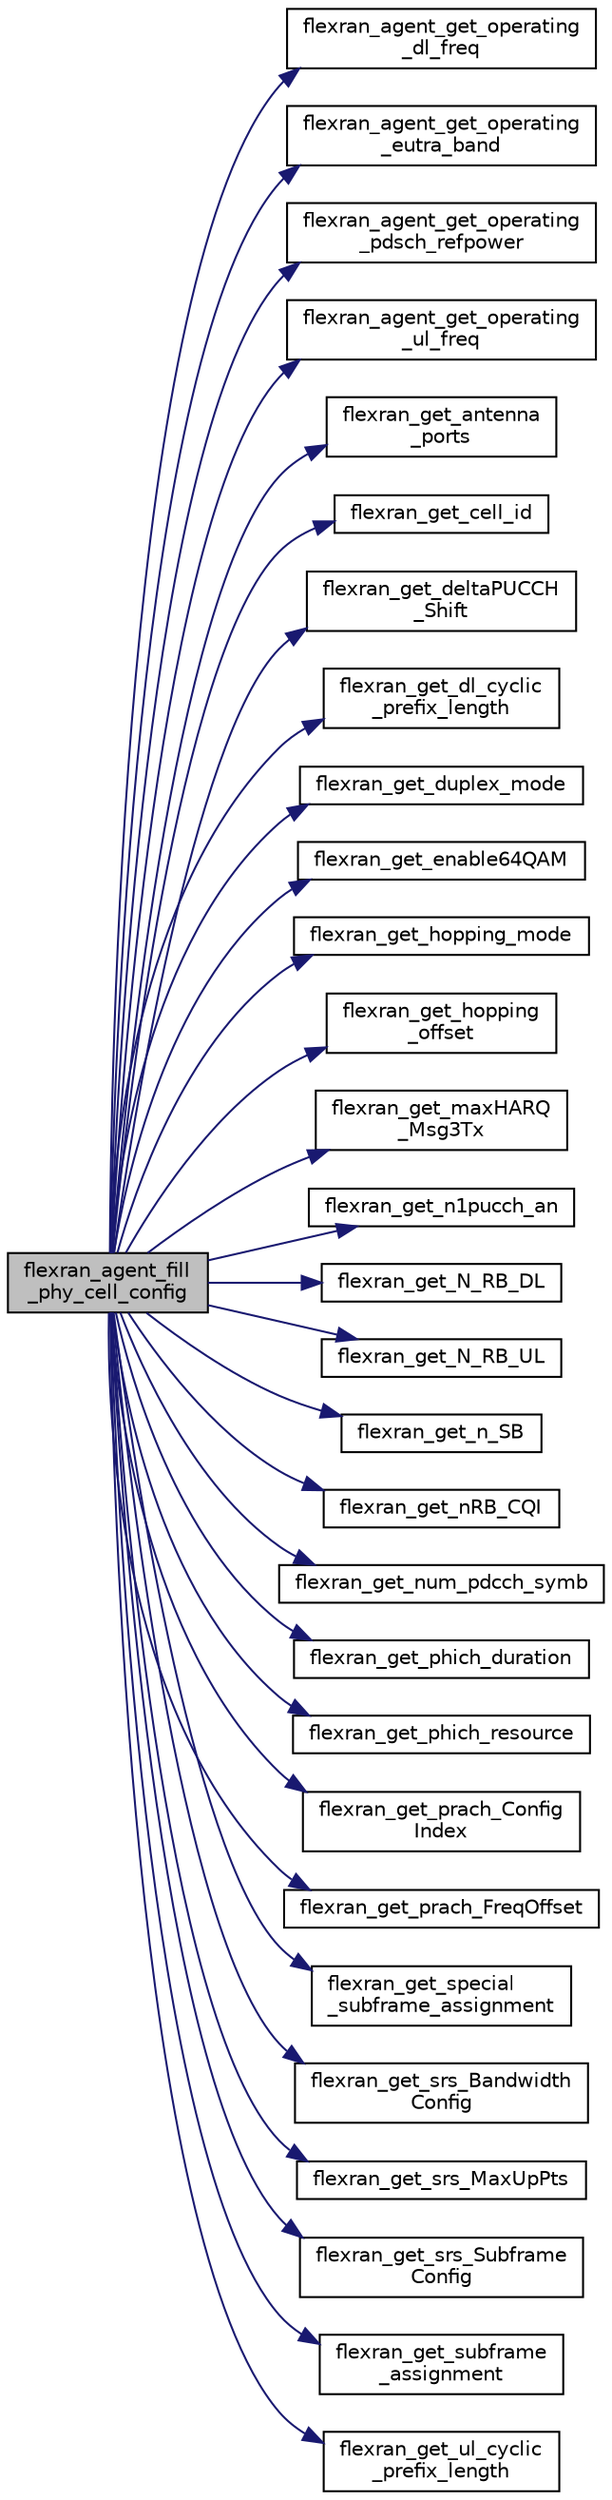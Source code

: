 digraph "flexran_agent_fill_phy_cell_config"
{
 // LATEX_PDF_SIZE
  edge [fontname="Helvetica",fontsize="10",labelfontname="Helvetica",labelfontsize="10"];
  node [fontname="Helvetica",fontsize="10",shape=record];
  rankdir="LR";
  Node1 [label="flexran_agent_fill\l_phy_cell_config",height=0.2,width=0.4,color="black", fillcolor="grey75", style="filled", fontcolor="black",tooltip=" "];
  Node1 -> Node2 [color="midnightblue",fontsize="10",style="solid",fontname="Helvetica"];
  Node2 [label="flexran_agent_get_operating\l_dl_freq",height=0.2,width=0.4,color="black", fillcolor="white", style="filled",URL="$flexran__agent__ran__api_8c.html#ac1906cc640331ea699fe1201637aa230",tooltip=" "];
  Node1 -> Node3 [color="midnightblue",fontsize="10",style="solid",fontname="Helvetica"];
  Node3 [label="flexran_agent_get_operating\l_eutra_band",height=0.2,width=0.4,color="black", fillcolor="white", style="filled",URL="$flexran__agent__ran__api_8c.html#a87dc86870470aabdde5901794bcdf365",tooltip=" "];
  Node1 -> Node4 [color="midnightblue",fontsize="10",style="solid",fontname="Helvetica"];
  Node4 [label="flexran_agent_get_operating\l_pdsch_refpower",height=0.2,width=0.4,color="black", fillcolor="white", style="filled",URL="$flexran__agent__ran__api_8c.html#adb093f07ff320bde474e29ef0464117a",tooltip=" "];
  Node1 -> Node5 [color="midnightblue",fontsize="10",style="solid",fontname="Helvetica"];
  Node5 [label="flexran_agent_get_operating\l_ul_freq",height=0.2,width=0.4,color="black", fillcolor="white", style="filled",URL="$flexran__agent__ran__api_8c.html#ae2ed9cae8012b060fc17bf36ebbab09e",tooltip=" "];
  Node1 -> Node6 [color="midnightblue",fontsize="10",style="solid",fontname="Helvetica"];
  Node6 [label="flexran_get_antenna\l_ports",height=0.2,width=0.4,color="black", fillcolor="white", style="filled",URL="$flexran__agent__ran__api_8c.html#a33f0f1e6c2e1381235e7c0121cedc801",tooltip=" "];
  Node1 -> Node7 [color="midnightblue",fontsize="10",style="solid",fontname="Helvetica"];
  Node7 [label="flexran_get_cell_id",height=0.2,width=0.4,color="black", fillcolor="white", style="filled",URL="$flexran__agent__ran__api_8c.html#ab0f8e305765eac96d177dcf2e3b79669",tooltip=" "];
  Node1 -> Node8 [color="midnightblue",fontsize="10",style="solid",fontname="Helvetica"];
  Node8 [label="flexran_get_deltaPUCCH\l_Shift",height=0.2,width=0.4,color="black", fillcolor="white", style="filled",URL="$flexran__agent__ran__api_8c.html#a99662efb189ef54fdef0110b29ea4823",tooltip=" "];
  Node1 -> Node9 [color="midnightblue",fontsize="10",style="solid",fontname="Helvetica"];
  Node9 [label="flexran_get_dl_cyclic\l_prefix_length",height=0.2,width=0.4,color="black", fillcolor="white", style="filled",URL="$flexran__agent__ran__api_8c.html#ab73f3a7c7b23a5193d165b1974ce4334",tooltip=" "];
  Node1 -> Node10 [color="midnightblue",fontsize="10",style="solid",fontname="Helvetica"];
  Node10 [label="flexran_get_duplex_mode",height=0.2,width=0.4,color="black", fillcolor="white", style="filled",URL="$flexran__agent__ran__api_8c.html#a1298aee238273bfbb630ef65ce4388a7",tooltip=" "];
  Node1 -> Node11 [color="midnightblue",fontsize="10",style="solid",fontname="Helvetica"];
  Node11 [label="flexran_get_enable64QAM",height=0.2,width=0.4,color="black", fillcolor="white", style="filled",URL="$flexran__agent__ran__api_8c.html#ad4fa05c5a4ed5212a3e04eb8cc8d23d0",tooltip=" "];
  Node1 -> Node12 [color="midnightblue",fontsize="10",style="solid",fontname="Helvetica"];
  Node12 [label="flexran_get_hopping_mode",height=0.2,width=0.4,color="black", fillcolor="white", style="filled",URL="$flexran__agent__ran__api_8c.html#a50568110087e205110955658b0817887",tooltip=" "];
  Node1 -> Node13 [color="midnightblue",fontsize="10",style="solid",fontname="Helvetica"];
  Node13 [label="flexran_get_hopping\l_offset",height=0.2,width=0.4,color="black", fillcolor="white", style="filled",URL="$flexran__agent__ran__api_8c.html#a91ebe5f720111466d475e71dcd0791d5",tooltip=" "];
  Node1 -> Node14 [color="midnightblue",fontsize="10",style="solid",fontname="Helvetica"];
  Node14 [label="flexran_get_maxHARQ\l_Msg3Tx",height=0.2,width=0.4,color="black", fillcolor="white", style="filled",URL="$flexran__agent__ran__api_8c.html#a9296e88dae75fc117251d96155d2eb3b",tooltip=" "];
  Node1 -> Node15 [color="midnightblue",fontsize="10",style="solid",fontname="Helvetica"];
  Node15 [label="flexran_get_n1pucch_an",height=0.2,width=0.4,color="black", fillcolor="white", style="filled",URL="$flexran__agent__ran__api_8c.html#af82cc5294558ba5b350b05835a45e5be",tooltip=" "];
  Node1 -> Node16 [color="midnightblue",fontsize="10",style="solid",fontname="Helvetica"];
  Node16 [label="flexran_get_N_RB_DL",height=0.2,width=0.4,color="black", fillcolor="white", style="filled",URL="$flexran__agent__ran__api_8c.html#a4ae39789f136f14f0324863ec9cee080",tooltip=" "];
  Node1 -> Node17 [color="midnightblue",fontsize="10",style="solid",fontname="Helvetica"];
  Node17 [label="flexran_get_N_RB_UL",height=0.2,width=0.4,color="black", fillcolor="white", style="filled",URL="$flexran__agent__ran__api_8c.html#a1b60c165f7fc732805fcb9f0748cea7f",tooltip=" "];
  Node1 -> Node18 [color="midnightblue",fontsize="10",style="solid",fontname="Helvetica"];
  Node18 [label="flexran_get_n_SB",height=0.2,width=0.4,color="black", fillcolor="white", style="filled",URL="$flexran__agent__ran__api_8c.html#a69c58047c002351b09546a51abf6cf2c",tooltip=" "];
  Node1 -> Node19 [color="midnightblue",fontsize="10",style="solid",fontname="Helvetica"];
  Node19 [label="flexran_get_nRB_CQI",height=0.2,width=0.4,color="black", fillcolor="white", style="filled",URL="$flexran__agent__ran__api_8c.html#ae9aa6bd180cf20053203b2c9fdd56398",tooltip=" "];
  Node1 -> Node20 [color="midnightblue",fontsize="10",style="solid",fontname="Helvetica"];
  Node20 [label="flexran_get_num_pdcch_symb",height=0.2,width=0.4,color="black", fillcolor="white", style="filled",URL="$flexran__agent__ran__api_8c.html#a0924358cd7a3e6ea1bbef97f8929ef87",tooltip=" "];
  Node1 -> Node21 [color="midnightblue",fontsize="10",style="solid",fontname="Helvetica"];
  Node21 [label="flexran_get_phich_duration",height=0.2,width=0.4,color="black", fillcolor="white", style="filled",URL="$flexran__agent__ran__api_8c.html#a03cd1b3a756593c7e3d1e22818eacb02",tooltip=" "];
  Node1 -> Node22 [color="midnightblue",fontsize="10",style="solid",fontname="Helvetica"];
  Node22 [label="flexran_get_phich_resource",height=0.2,width=0.4,color="black", fillcolor="white", style="filled",URL="$flexran__agent__ran__api_8c.html#a1b71cbd9f930ad9559fa432330aa040b",tooltip=" "];
  Node1 -> Node23 [color="midnightblue",fontsize="10",style="solid",fontname="Helvetica"];
  Node23 [label="flexran_get_prach_Config\lIndex",height=0.2,width=0.4,color="black", fillcolor="white", style="filled",URL="$flexran__agent__ran__api_8c.html#ada7d35abe578b0d3923897af2b24d85a",tooltip=" "];
  Node1 -> Node24 [color="midnightblue",fontsize="10",style="solid",fontname="Helvetica"];
  Node24 [label="flexran_get_prach_FreqOffset",height=0.2,width=0.4,color="black", fillcolor="white", style="filled",URL="$flexran__agent__ran__api_8c.html#a897a2eb050a4841ef0f32c263d0a2968",tooltip=" "];
  Node1 -> Node25 [color="midnightblue",fontsize="10",style="solid",fontname="Helvetica"];
  Node25 [label="flexran_get_special\l_subframe_assignment",height=0.2,width=0.4,color="black", fillcolor="white", style="filled",URL="$flexran__agent__ran__api_8c.html#a57a96bf2a49a7090172be5f17f7a0c17",tooltip=" "];
  Node1 -> Node26 [color="midnightblue",fontsize="10",style="solid",fontname="Helvetica"];
  Node26 [label="flexran_get_srs_Bandwidth\lConfig",height=0.2,width=0.4,color="black", fillcolor="white", style="filled",URL="$flexran__agent__ran__api_8c.html#a47079664ac1b8565673d7916d45ab658",tooltip=" "];
  Node1 -> Node27 [color="midnightblue",fontsize="10",style="solid",fontname="Helvetica"];
  Node27 [label="flexran_get_srs_MaxUpPts",height=0.2,width=0.4,color="black", fillcolor="white", style="filled",URL="$flexran__agent__ran__api_8c.html#aeca43fc38717d9398cd58b904236d5f2",tooltip=" "];
  Node1 -> Node28 [color="midnightblue",fontsize="10",style="solid",fontname="Helvetica"];
  Node28 [label="flexran_get_srs_Subframe\lConfig",height=0.2,width=0.4,color="black", fillcolor="white", style="filled",URL="$flexran__agent__ran__api_8c.html#a64c2292480ddb5987a200466b2f4afc6",tooltip=" "];
  Node1 -> Node29 [color="midnightblue",fontsize="10",style="solid",fontname="Helvetica"];
  Node29 [label="flexran_get_subframe\l_assignment",height=0.2,width=0.4,color="black", fillcolor="white", style="filled",URL="$flexran__agent__ran__api_8c.html#a3044ccfb9d244ac4049eb7508af5646d",tooltip=" "];
  Node1 -> Node30 [color="midnightblue",fontsize="10",style="solid",fontname="Helvetica"];
  Node30 [label="flexran_get_ul_cyclic\l_prefix_length",height=0.2,width=0.4,color="black", fillcolor="white", style="filled",URL="$flexran__agent__ran__api_8c.html#ae02623b9f17f82f8dc98b756c9f3dad5",tooltip=" "];
}
